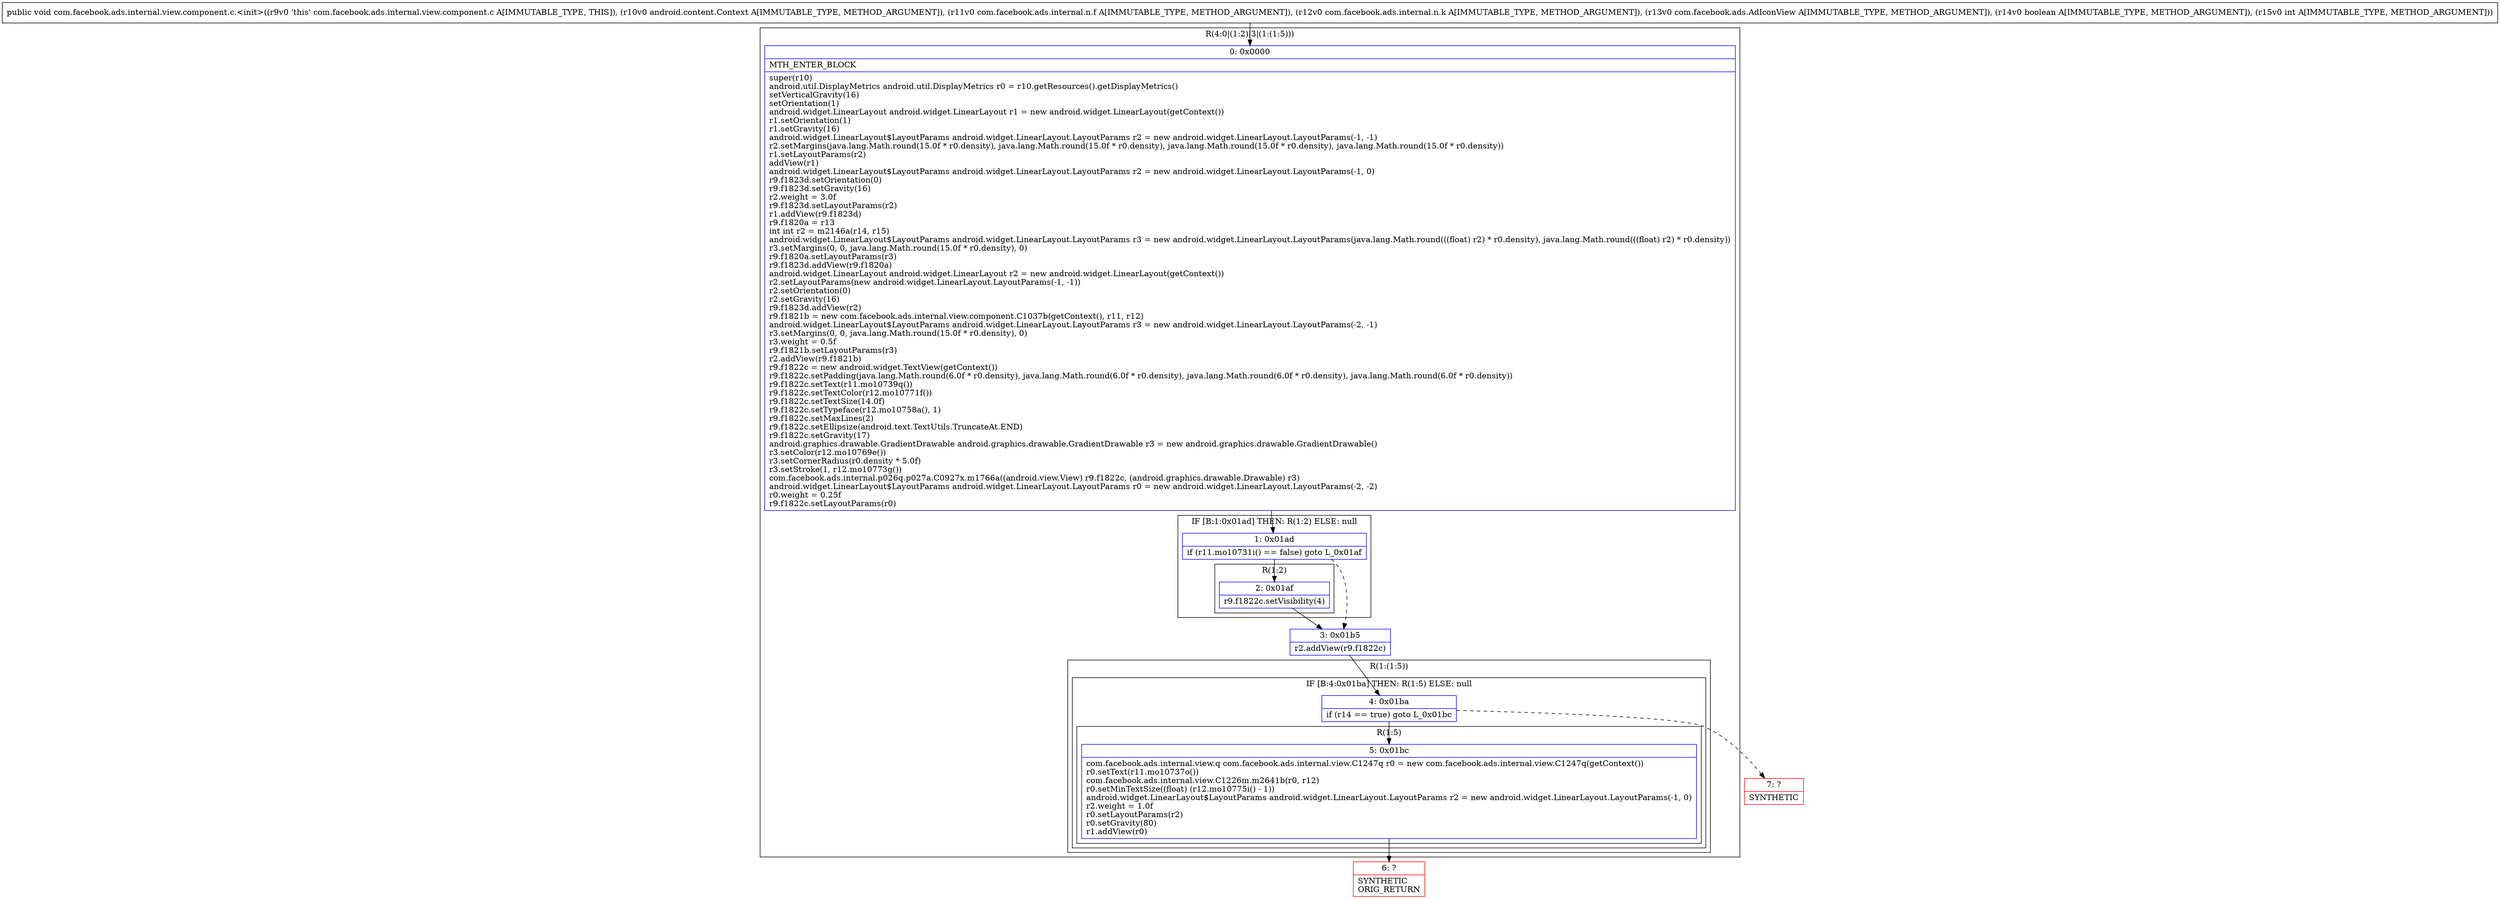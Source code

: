 digraph "CFG forcom.facebook.ads.internal.view.component.c.\<init\>(Landroid\/content\/Context;Lcom\/facebook\/ads\/internal\/n\/f;Lcom\/facebook\/ads\/internal\/n\/k;Lcom\/facebook\/ads\/AdIconView;ZI)V" {
subgraph cluster_Region_636168816 {
label = "R(4:0|(1:2)|3|(1:(1:5)))";
node [shape=record,color=blue];
Node_0 [shape=record,label="{0\:\ 0x0000|MTH_ENTER_BLOCK\l|super(r10)\landroid.util.DisplayMetrics android.util.DisplayMetrics r0 = r10.getResources().getDisplayMetrics()\lsetVerticalGravity(16)\lsetOrientation(1)\landroid.widget.LinearLayout android.widget.LinearLayout r1 = new android.widget.LinearLayout(getContext())\lr1.setOrientation(1)\lr1.setGravity(16)\landroid.widget.LinearLayout$LayoutParams android.widget.LinearLayout.LayoutParams r2 = new android.widget.LinearLayout.LayoutParams(\-1, \-1)\lr2.setMargins(java.lang.Math.round(15.0f * r0.density), java.lang.Math.round(15.0f * r0.density), java.lang.Math.round(15.0f * r0.density), java.lang.Math.round(15.0f * r0.density))\lr1.setLayoutParams(r2)\laddView(r1)\landroid.widget.LinearLayout$LayoutParams android.widget.LinearLayout.LayoutParams r2 = new android.widget.LinearLayout.LayoutParams(\-1, 0)\lr9.f1823d.setOrientation(0)\lr9.f1823d.setGravity(16)\lr2.weight = 3.0f\lr9.f1823d.setLayoutParams(r2)\lr1.addView(r9.f1823d)\lr9.f1820a = r13\lint int r2 = m2146a(r14, r15)\landroid.widget.LinearLayout$LayoutParams android.widget.LinearLayout.LayoutParams r3 = new android.widget.LinearLayout.LayoutParams(java.lang.Math.round(((float) r2) * r0.density), java.lang.Math.round(((float) r2) * r0.density))\lr3.setMargins(0, 0, java.lang.Math.round(15.0f * r0.density), 0)\lr9.f1820a.setLayoutParams(r3)\lr9.f1823d.addView(r9.f1820a)\landroid.widget.LinearLayout android.widget.LinearLayout r2 = new android.widget.LinearLayout(getContext())\lr2.setLayoutParams(new android.widget.LinearLayout.LayoutParams(\-1, \-1))\lr2.setOrientation(0)\lr2.setGravity(16)\lr9.f1823d.addView(r2)\lr9.f1821b = new com.facebook.ads.internal.view.component.C1037b(getContext(), r11, r12)\landroid.widget.LinearLayout$LayoutParams android.widget.LinearLayout.LayoutParams r3 = new android.widget.LinearLayout.LayoutParams(\-2, \-1)\lr3.setMargins(0, 0, java.lang.Math.round(15.0f * r0.density), 0)\lr3.weight = 0.5f\lr9.f1821b.setLayoutParams(r3)\lr2.addView(r9.f1821b)\lr9.f1822c = new android.widget.TextView(getContext())\lr9.f1822c.setPadding(java.lang.Math.round(6.0f * r0.density), java.lang.Math.round(6.0f * r0.density), java.lang.Math.round(6.0f * r0.density), java.lang.Math.round(6.0f * r0.density))\lr9.f1822c.setText(r11.mo10739q())\lr9.f1822c.setTextColor(r12.mo10771f())\lr9.f1822c.setTextSize(14.0f)\lr9.f1822c.setTypeface(r12.mo10758a(), 1)\lr9.f1822c.setMaxLines(2)\lr9.f1822c.setEllipsize(android.text.TextUtils.TruncateAt.END)\lr9.f1822c.setGravity(17)\landroid.graphics.drawable.GradientDrawable android.graphics.drawable.GradientDrawable r3 = new android.graphics.drawable.GradientDrawable()\lr3.setColor(r12.mo10769e())\lr3.setCornerRadius(r0.density * 5.0f)\lr3.setStroke(1, r12.mo10773g())\lcom.facebook.ads.internal.p026q.p027a.C0927x.m1766a((android.view.View) r9.f1822c, (android.graphics.drawable.Drawable) r3)\landroid.widget.LinearLayout$LayoutParams android.widget.LinearLayout.LayoutParams r0 = new android.widget.LinearLayout.LayoutParams(\-2, \-2)\lr0.weight = 0.25f\lr9.f1822c.setLayoutParams(r0)\l}"];
subgraph cluster_IfRegion_1798152383 {
label = "IF [B:1:0x01ad] THEN: R(1:2) ELSE: null";
node [shape=record,color=blue];
Node_1 [shape=record,label="{1\:\ 0x01ad|if (r11.mo10731i() == false) goto L_0x01af\l}"];
subgraph cluster_Region_1753562732 {
label = "R(1:2)";
node [shape=record,color=blue];
Node_2 [shape=record,label="{2\:\ 0x01af|r9.f1822c.setVisibility(4)\l}"];
}
}
Node_3 [shape=record,label="{3\:\ 0x01b5|r2.addView(r9.f1822c)\l}"];
subgraph cluster_Region_249796146 {
label = "R(1:(1:5))";
node [shape=record,color=blue];
subgraph cluster_IfRegion_906968424 {
label = "IF [B:4:0x01ba] THEN: R(1:5) ELSE: null";
node [shape=record,color=blue];
Node_4 [shape=record,label="{4\:\ 0x01ba|if (r14 == true) goto L_0x01bc\l}"];
subgraph cluster_Region_736093560 {
label = "R(1:5)";
node [shape=record,color=blue];
Node_5 [shape=record,label="{5\:\ 0x01bc|com.facebook.ads.internal.view.q com.facebook.ads.internal.view.C1247q r0 = new com.facebook.ads.internal.view.C1247q(getContext())\lr0.setText(r11.mo10737o())\lcom.facebook.ads.internal.view.C1226m.m2641b(r0, r12)\lr0.setMinTextSize((float) (r12.mo10775i() \- 1))\landroid.widget.LinearLayout$LayoutParams android.widget.LinearLayout.LayoutParams r2 = new android.widget.LinearLayout.LayoutParams(\-1, 0)\lr2.weight = 1.0f\lr0.setLayoutParams(r2)\lr0.setGravity(80)\lr1.addView(r0)\l}"];
}
}
}
}
Node_6 [shape=record,color=red,label="{6\:\ ?|SYNTHETIC\lORIG_RETURN\l}"];
Node_7 [shape=record,color=red,label="{7\:\ ?|SYNTHETIC\l}"];
MethodNode[shape=record,label="{public void com.facebook.ads.internal.view.component.c.\<init\>((r9v0 'this' com.facebook.ads.internal.view.component.c A[IMMUTABLE_TYPE, THIS]), (r10v0 android.content.Context A[IMMUTABLE_TYPE, METHOD_ARGUMENT]), (r11v0 com.facebook.ads.internal.n.f A[IMMUTABLE_TYPE, METHOD_ARGUMENT]), (r12v0 com.facebook.ads.internal.n.k A[IMMUTABLE_TYPE, METHOD_ARGUMENT]), (r13v0 com.facebook.ads.AdIconView A[IMMUTABLE_TYPE, METHOD_ARGUMENT]), (r14v0 boolean A[IMMUTABLE_TYPE, METHOD_ARGUMENT]), (r15v0 int A[IMMUTABLE_TYPE, METHOD_ARGUMENT])) }"];
MethodNode -> Node_0;
Node_0 -> Node_1;
Node_1 -> Node_2;
Node_1 -> Node_3[style=dashed];
Node_2 -> Node_3;
Node_3 -> Node_4;
Node_4 -> Node_5;
Node_4 -> Node_7[style=dashed];
Node_5 -> Node_6;
}

